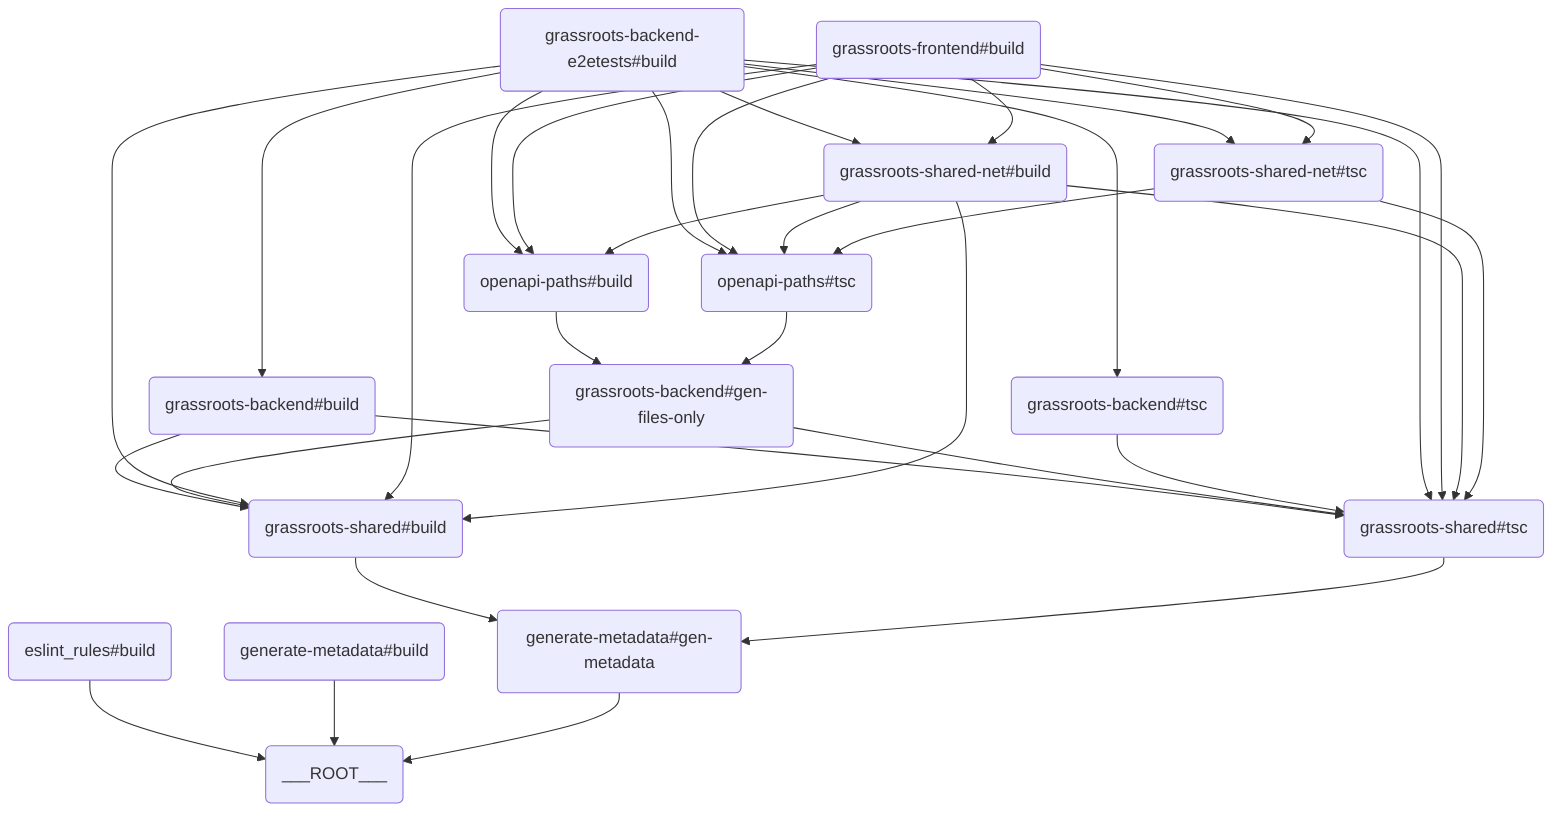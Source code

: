 graph TD
	QHZT("eslint_rules#build") --> ETTT("___ROOT___")
	JEGP("generate-metadata#build") --> ETTT("___ROOT___")
	EMLE("generate-metadata#gen-metadata") --> ETTT("___ROOT___")
	LRHC("grassroots-backend#build") --> GLAO("grassroots-shared#build")
	LRHC("grassroots-backend#build") --> VELR("grassroots-shared#tsc")
	TXWC("grassroots-backend#gen-files-only") --> GLAO("grassroots-shared#build")
	TXWC("grassroots-backend#gen-files-only") --> VELR("grassroots-shared#tsc")
	WCIN("grassroots-backend#tsc") --> VELR("grassroots-shared#tsc")
	TPBW("grassroots-backend-e2etests#build") --> LRHC("grassroots-backend#build")
	TPBW("grassroots-backend-e2etests#build") --> WCIN("grassroots-backend#tsc")
	TPBW("grassroots-backend-e2etests#build") --> GLAO("grassroots-shared#build")
	TPBW("grassroots-backend-e2etests#build") --> VELR("grassroots-shared#tsc")
	TPBW("grassroots-backend-e2etests#build") --> BHWE("grassroots-shared-net#build")
	TPBW("grassroots-backend-e2etests#build") --> MKNG("grassroots-shared-net#tsc")
	TPBW("grassroots-backend-e2etests#build") --> IRKD("openapi-paths#build")
	TPBW("grassroots-backend-e2etests#build") --> UWBQ("openapi-paths#tsc")
	FBWM("grassroots-frontend#build") --> GLAO("grassroots-shared#build")
	FBWM("grassroots-frontend#build") --> VELR("grassroots-shared#tsc")
	FBWM("grassroots-frontend#build") --> BHWE("grassroots-shared-net#build")
	FBWM("grassroots-frontend#build") --> MKNG("grassroots-shared-net#tsc")
	FBWM("grassroots-frontend#build") --> IRKD("openapi-paths#build")
	FBWM("grassroots-frontend#build") --> UWBQ("openapi-paths#tsc")
	GLAO("grassroots-shared#build") --> EMLE("generate-metadata#gen-metadata")
	VELR("grassroots-shared#tsc") --> EMLE("generate-metadata#gen-metadata")
	BHWE("grassroots-shared-net#build") --> GLAO("grassroots-shared#build")
	BHWE("grassroots-shared-net#build") --> VELR("grassroots-shared#tsc")
	BHWE("grassroots-shared-net#build") --> IRKD("openapi-paths#build")
	BHWE("grassroots-shared-net#build") --> UWBQ("openapi-paths#tsc")
	MKNG("grassroots-shared-net#tsc") --> VELR("grassroots-shared#tsc")
	MKNG("grassroots-shared-net#tsc") --> UWBQ("openapi-paths#tsc")
	IRKD("openapi-paths#build") --> TXWC("grassroots-backend#gen-files-only")
	UWBQ("openapi-paths#tsc") --> TXWC("grassroots-backend#gen-files-only")